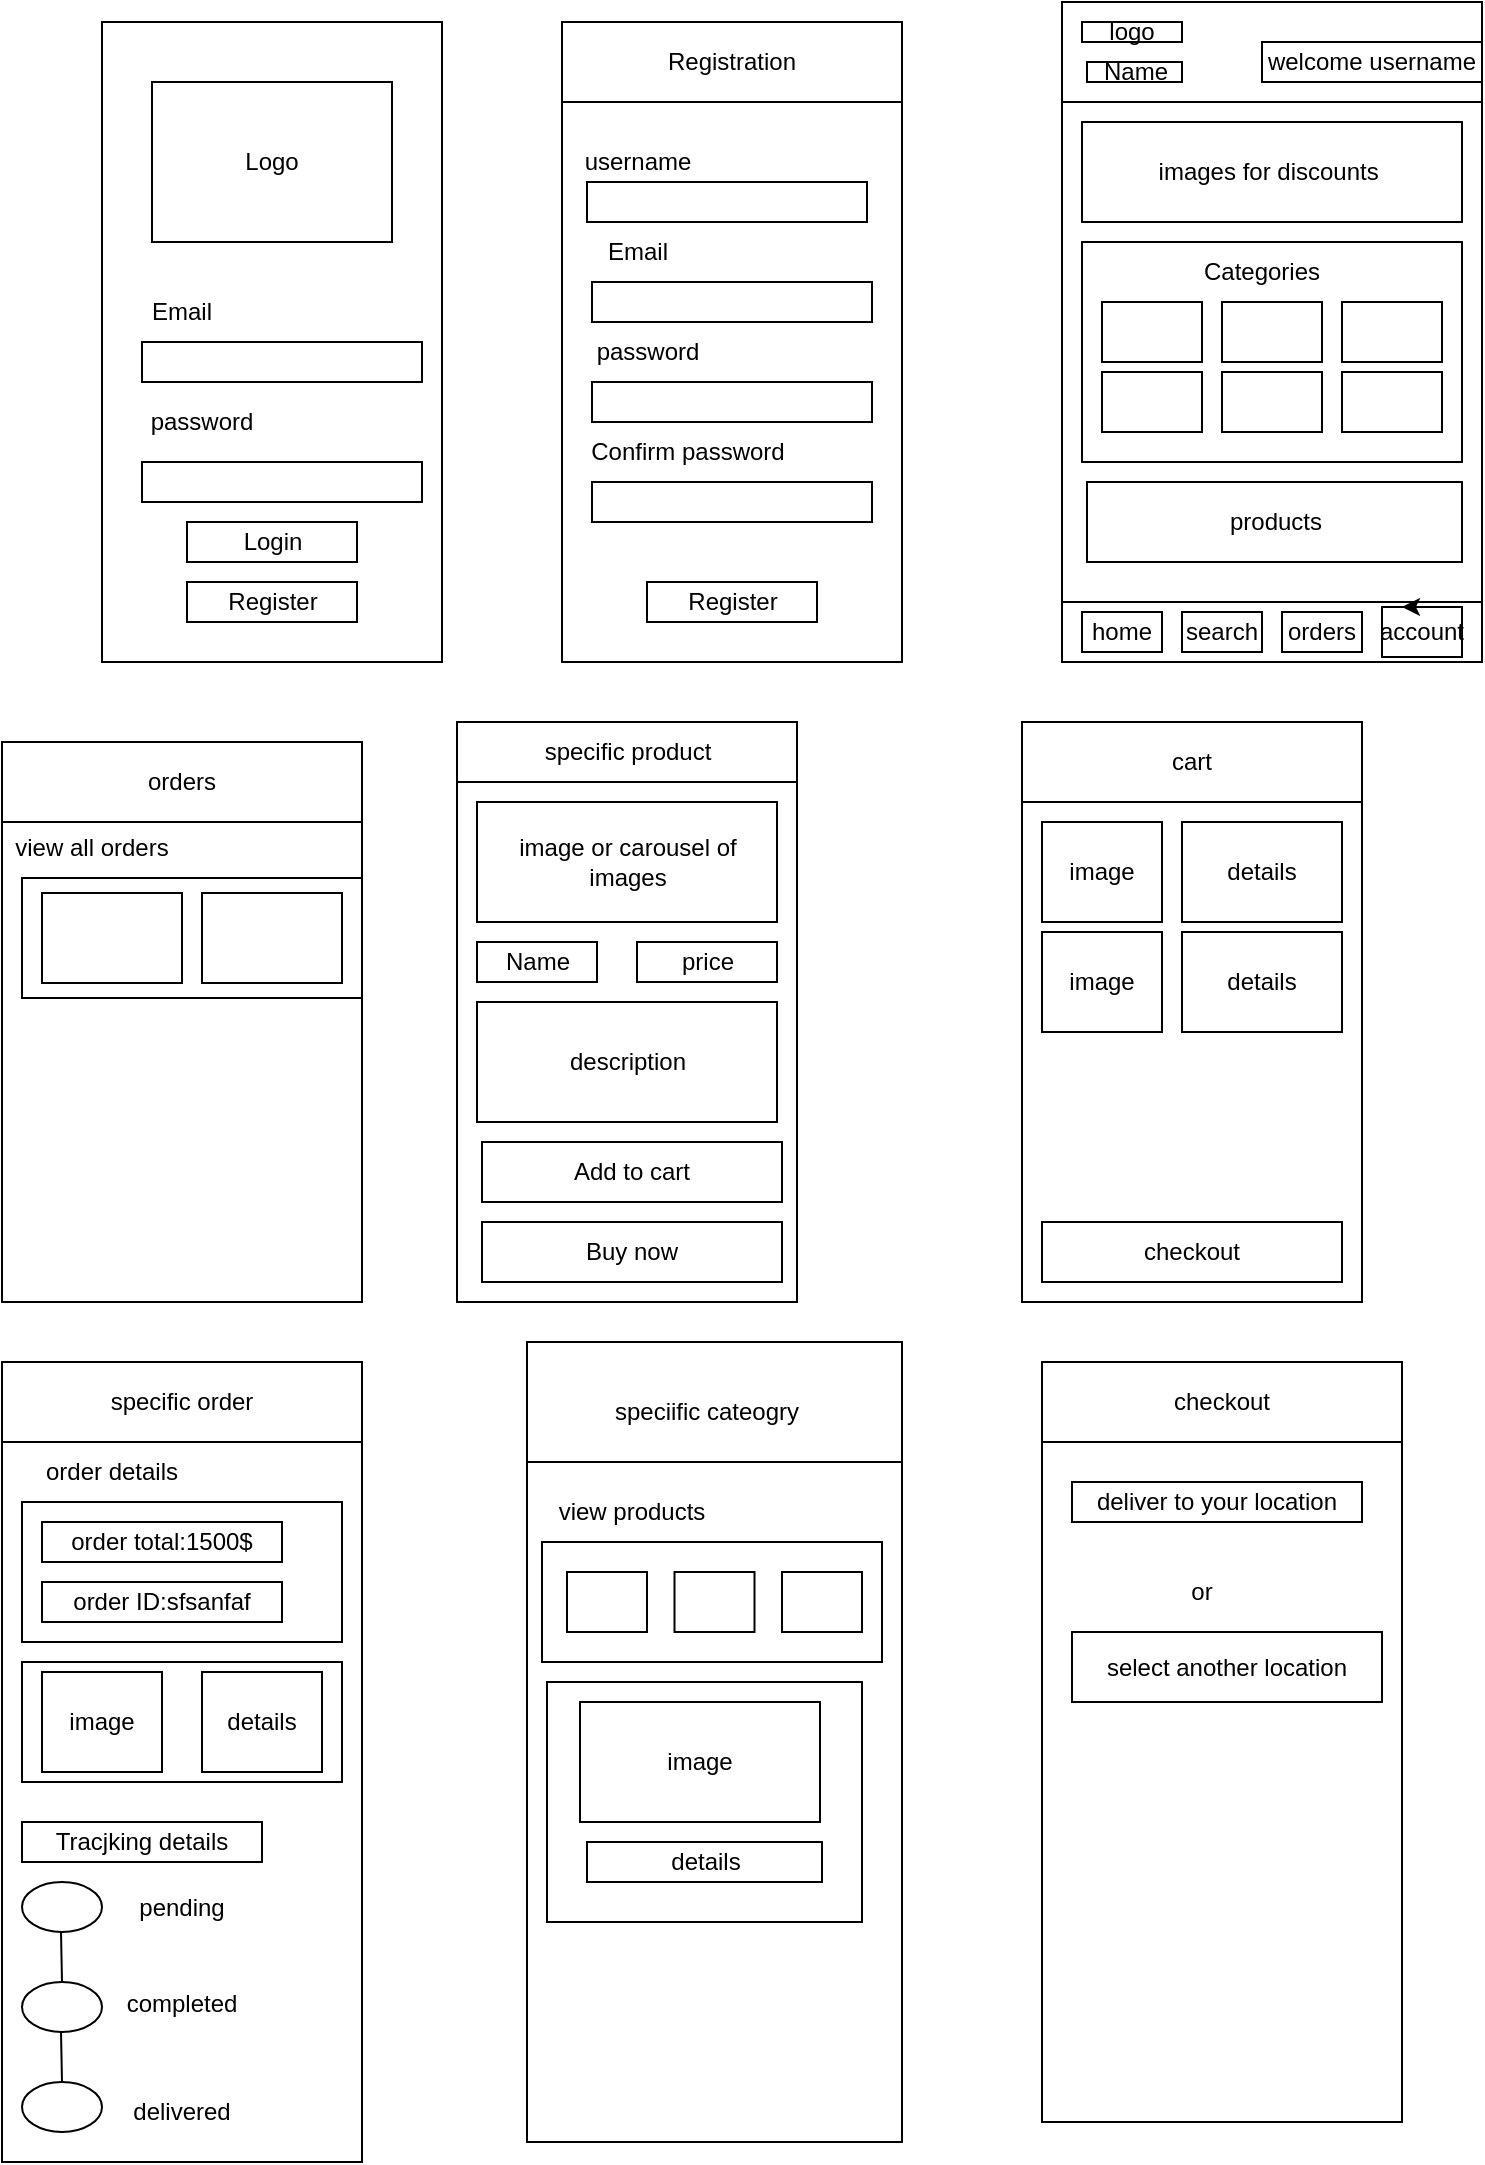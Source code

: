 <mxfile version="21.6.8" type="github">
  <diagram name="Page-1" id="VkHE4Ug3cIIBYCKV5hUv">
    <mxGraphModel dx="1050" dy="534" grid="1" gridSize="10" guides="1" tooltips="1" connect="1" arrows="1" fold="1" page="1" pageScale="1" pageWidth="850" pageHeight="1100" math="0" shadow="0">
      <root>
        <mxCell id="0" />
        <mxCell id="1" parent="0" />
        <mxCell id="_hF2o1rAvvt0nE-VuWkN-1" value="" style="rounded=0;whiteSpace=wrap;html=1;imageAspect=0;" vertex="1" parent="1">
          <mxGeometry x="80" y="100" width="170" height="320" as="geometry" />
        </mxCell>
        <mxCell id="_hF2o1rAvvt0nE-VuWkN-2" value="Logo" style="rounded=0;whiteSpace=wrap;html=1;" vertex="1" parent="1">
          <mxGeometry x="105" y="130" width="120" height="80" as="geometry" />
        </mxCell>
        <mxCell id="_hF2o1rAvvt0nE-VuWkN-3" value="Email" style="text;html=1;strokeColor=none;fillColor=none;align=center;verticalAlign=middle;whiteSpace=wrap;rounded=0;" vertex="1" parent="1">
          <mxGeometry x="90" y="240" width="60" height="10" as="geometry" />
        </mxCell>
        <mxCell id="_hF2o1rAvvt0nE-VuWkN-4" value="" style="rounded=0;whiteSpace=wrap;html=1;" vertex="1" parent="1">
          <mxGeometry x="100" y="260" width="140" height="20" as="geometry" />
        </mxCell>
        <mxCell id="_hF2o1rAvvt0nE-VuWkN-6" value="password" style="text;html=1;strokeColor=none;fillColor=none;align=center;verticalAlign=middle;whiteSpace=wrap;rounded=0;" vertex="1" parent="1">
          <mxGeometry x="100" y="290" width="60" height="20" as="geometry" />
        </mxCell>
        <mxCell id="_hF2o1rAvvt0nE-VuWkN-7" value="" style="rounded=0;whiteSpace=wrap;html=1;" vertex="1" parent="1">
          <mxGeometry x="100" y="320" width="140" height="20" as="geometry" />
        </mxCell>
        <mxCell id="_hF2o1rAvvt0nE-VuWkN-8" value="Login" style="rounded=0;whiteSpace=wrap;html=1;" vertex="1" parent="1">
          <mxGeometry x="122.5" y="350" width="85" height="20" as="geometry" />
        </mxCell>
        <mxCell id="_hF2o1rAvvt0nE-VuWkN-9" value="Register" style="rounded=0;whiteSpace=wrap;html=1;" vertex="1" parent="1">
          <mxGeometry x="122.5" y="380" width="85" height="20" as="geometry" />
        </mxCell>
        <mxCell id="_hF2o1rAvvt0nE-VuWkN-10" value="" style="rounded=0;whiteSpace=wrap;html=1;imageAspect=0;" vertex="1" parent="1">
          <mxGeometry x="310" y="100" width="170" height="320" as="geometry" />
        </mxCell>
        <mxCell id="_hF2o1rAvvt0nE-VuWkN-11" value="Registration" style="rounded=0;whiteSpace=wrap;html=1;" vertex="1" parent="1">
          <mxGeometry x="310" y="100" width="170" height="40" as="geometry" />
        </mxCell>
        <mxCell id="_hF2o1rAvvt0nE-VuWkN-13" value="" style="rounded=0;whiteSpace=wrap;html=1;" vertex="1" parent="1">
          <mxGeometry x="325" y="230" width="140" height="20" as="geometry" />
        </mxCell>
        <mxCell id="_hF2o1rAvvt0nE-VuWkN-14" value="password" style="text;html=1;strokeColor=none;fillColor=none;align=center;verticalAlign=middle;whiteSpace=wrap;rounded=0;" vertex="1" parent="1">
          <mxGeometry x="322.5" y="255" width="60" height="20" as="geometry" />
        </mxCell>
        <mxCell id="_hF2o1rAvvt0nE-VuWkN-15" value="" style="rounded=0;whiteSpace=wrap;html=1;" vertex="1" parent="1">
          <mxGeometry x="325" y="280" width="140" height="20" as="geometry" />
        </mxCell>
        <mxCell id="_hF2o1rAvvt0nE-VuWkN-17" value="Register" style="rounded=0;whiteSpace=wrap;html=1;" vertex="1" parent="1">
          <mxGeometry x="352.5" y="380" width="85" height="20" as="geometry" />
        </mxCell>
        <mxCell id="_hF2o1rAvvt0nE-VuWkN-19" value="Confirm password" style="text;html=1;strokeColor=none;fillColor=none;align=center;verticalAlign=middle;whiteSpace=wrap;rounded=0;" vertex="1" parent="1">
          <mxGeometry x="317.5" y="310" width="110" height="10" as="geometry" />
        </mxCell>
        <mxCell id="_hF2o1rAvvt0nE-VuWkN-20" value="" style="rounded=0;whiteSpace=wrap;html=1;" vertex="1" parent="1">
          <mxGeometry x="325" y="330" width="140" height="20" as="geometry" />
        </mxCell>
        <mxCell id="_hF2o1rAvvt0nE-VuWkN-23" value="Email" style="text;html=1;strokeColor=none;fillColor=none;align=center;verticalAlign=middle;whiteSpace=wrap;rounded=0;" vertex="1" parent="1">
          <mxGeometry x="317.5" y="210" width="60" height="10" as="geometry" />
        </mxCell>
        <mxCell id="_hF2o1rAvvt0nE-VuWkN-28" value="" style="rounded=0;whiteSpace=wrap;html=1;" vertex="1" parent="1">
          <mxGeometry x="322.5" y="180" width="140" height="20" as="geometry" />
        </mxCell>
        <mxCell id="_hF2o1rAvvt0nE-VuWkN-29" value="username" style="text;html=1;strokeColor=none;fillColor=none;align=center;verticalAlign=middle;whiteSpace=wrap;rounded=0;" vertex="1" parent="1">
          <mxGeometry x="317.5" y="165" width="60" height="10" as="geometry" />
        </mxCell>
        <mxCell id="_hF2o1rAvvt0nE-VuWkN-32" value="" style="rounded=0;whiteSpace=wrap;html=1;" vertex="1" parent="1">
          <mxGeometry x="560" y="100" width="210" height="320" as="geometry" />
        </mxCell>
        <mxCell id="_hF2o1rAvvt0nE-VuWkN-33" value="" style="rounded=0;whiteSpace=wrap;html=1;" vertex="1" parent="1">
          <mxGeometry x="560" y="90" width="210" height="50" as="geometry" />
        </mxCell>
        <mxCell id="_hF2o1rAvvt0nE-VuWkN-34" value="" style="rounded=0;whiteSpace=wrap;html=1;" vertex="1" parent="1">
          <mxGeometry x="560" y="390" width="210" height="30" as="geometry" />
        </mxCell>
        <mxCell id="_hF2o1rAvvt0nE-VuWkN-35" value="home" style="rounded=0;whiteSpace=wrap;html=1;" vertex="1" parent="1">
          <mxGeometry x="570" y="395" width="40" height="20" as="geometry" />
        </mxCell>
        <mxCell id="_hF2o1rAvvt0nE-VuWkN-37" value="search" style="rounded=0;whiteSpace=wrap;html=1;" vertex="1" parent="1">
          <mxGeometry x="620" y="395" width="40" height="20" as="geometry" />
        </mxCell>
        <mxCell id="_hF2o1rAvvt0nE-VuWkN-38" value="orders" style="rounded=0;whiteSpace=wrap;html=1;" vertex="1" parent="1">
          <mxGeometry x="670" y="395" width="40" height="20" as="geometry" />
        </mxCell>
        <mxCell id="_hF2o1rAvvt0nE-VuWkN-39" value="account" style="rounded=0;whiteSpace=wrap;html=1;" vertex="1" parent="1">
          <mxGeometry x="720" y="392.5" width="40" height="25" as="geometry" />
        </mxCell>
        <mxCell id="_hF2o1rAvvt0nE-VuWkN-40" value="images for discounts&amp;nbsp;" style="rounded=0;whiteSpace=wrap;html=1;" vertex="1" parent="1">
          <mxGeometry x="570" y="150" width="190" height="50" as="geometry" />
        </mxCell>
        <mxCell id="_hF2o1rAvvt0nE-VuWkN-41" style="edgeStyle=orthogonalEdgeStyle;rounded=0;orthogonalLoop=1;jettySize=auto;html=1;exitX=0.5;exitY=0;exitDx=0;exitDy=0;entryX=0.25;entryY=0;entryDx=0;entryDy=0;" edge="1" parent="1" source="_hF2o1rAvvt0nE-VuWkN-39" target="_hF2o1rAvvt0nE-VuWkN-39">
          <mxGeometry relative="1" as="geometry" />
        </mxCell>
        <mxCell id="_hF2o1rAvvt0nE-VuWkN-43" value="" style="rounded=0;whiteSpace=wrap;html=1;" vertex="1" parent="1">
          <mxGeometry x="570" y="210" width="190" height="110" as="geometry" />
        </mxCell>
        <mxCell id="_hF2o1rAvvt0nE-VuWkN-44" value="" style="rounded=0;whiteSpace=wrap;html=1;" vertex="1" parent="1">
          <mxGeometry x="580" y="240" width="50" height="30" as="geometry" />
        </mxCell>
        <mxCell id="_hF2o1rAvvt0nE-VuWkN-45" value="" style="rounded=0;whiteSpace=wrap;html=1;" vertex="1" parent="1">
          <mxGeometry x="580" y="275" width="50" height="30" as="geometry" />
        </mxCell>
        <mxCell id="_hF2o1rAvvt0nE-VuWkN-46" value="" style="rounded=0;whiteSpace=wrap;html=1;" vertex="1" parent="1">
          <mxGeometry x="700" y="275" width="50" height="30" as="geometry" />
        </mxCell>
        <mxCell id="_hF2o1rAvvt0nE-VuWkN-47" value="" style="rounded=0;whiteSpace=wrap;html=1;" vertex="1" parent="1">
          <mxGeometry x="700" y="240" width="50" height="30" as="geometry" />
        </mxCell>
        <mxCell id="_hF2o1rAvvt0nE-VuWkN-48" value="" style="rounded=0;whiteSpace=wrap;html=1;" vertex="1" parent="1">
          <mxGeometry x="640" y="240" width="50" height="30" as="geometry" />
        </mxCell>
        <mxCell id="_hF2o1rAvvt0nE-VuWkN-49" value="" style="rounded=0;whiteSpace=wrap;html=1;" vertex="1" parent="1">
          <mxGeometry x="640" y="275" width="50" height="30" as="geometry" />
        </mxCell>
        <mxCell id="_hF2o1rAvvt0nE-VuWkN-50" value="Categories" style="text;html=1;strokeColor=none;fillColor=none;align=center;verticalAlign=middle;whiteSpace=wrap;rounded=0;" vertex="1" parent="1">
          <mxGeometry x="630" y="210" width="60" height="30" as="geometry" />
        </mxCell>
        <mxCell id="_hF2o1rAvvt0nE-VuWkN-51" value="logo" style="rounded=0;whiteSpace=wrap;html=1;" vertex="1" parent="1">
          <mxGeometry x="570" y="100" width="50" height="10" as="geometry" />
        </mxCell>
        <mxCell id="_hF2o1rAvvt0nE-VuWkN-52" value="Name" style="rounded=0;whiteSpace=wrap;html=1;" vertex="1" parent="1">
          <mxGeometry x="572.5" y="120" width="47.5" height="10" as="geometry" />
        </mxCell>
        <mxCell id="_hF2o1rAvvt0nE-VuWkN-55" value="products" style="rounded=0;whiteSpace=wrap;html=1;" vertex="1" parent="1">
          <mxGeometry x="572.5" y="330" width="187.5" height="40" as="geometry" />
        </mxCell>
        <mxCell id="_hF2o1rAvvt0nE-VuWkN-56" value="welcome username" style="rounded=0;whiteSpace=wrap;html=1;" vertex="1" parent="1">
          <mxGeometry x="660" y="110" width="110" height="20" as="geometry" />
        </mxCell>
        <mxCell id="_hF2o1rAvvt0nE-VuWkN-57" value="" style="rounded=0;whiteSpace=wrap;html=1;" vertex="1" parent="1">
          <mxGeometry x="257.5" y="450" width="170" height="290" as="geometry" />
        </mxCell>
        <mxCell id="_hF2o1rAvvt0nE-VuWkN-58" value="specific product" style="rounded=0;whiteSpace=wrap;html=1;" vertex="1" parent="1">
          <mxGeometry x="257.5" y="450" width="170" height="30" as="geometry" />
        </mxCell>
        <mxCell id="_hF2o1rAvvt0nE-VuWkN-59" value="image or carousel of images" style="rounded=0;whiteSpace=wrap;html=1;" vertex="1" parent="1">
          <mxGeometry x="267.5" y="490" width="150" height="60" as="geometry" />
        </mxCell>
        <mxCell id="_hF2o1rAvvt0nE-VuWkN-60" value="Name" style="rounded=0;whiteSpace=wrap;html=1;" vertex="1" parent="1">
          <mxGeometry x="267.5" y="560" width="60" height="20" as="geometry" />
        </mxCell>
        <mxCell id="_hF2o1rAvvt0nE-VuWkN-61" value="price" style="rounded=0;whiteSpace=wrap;html=1;" vertex="1" parent="1">
          <mxGeometry x="347.5" y="560" width="70" height="20" as="geometry" />
        </mxCell>
        <mxCell id="_hF2o1rAvvt0nE-VuWkN-62" value="description" style="rounded=0;whiteSpace=wrap;html=1;" vertex="1" parent="1">
          <mxGeometry x="267.5" y="590" width="150" height="60" as="geometry" />
        </mxCell>
        <mxCell id="_hF2o1rAvvt0nE-VuWkN-63" value="Add to cart" style="rounded=0;whiteSpace=wrap;html=1;" vertex="1" parent="1">
          <mxGeometry x="270" y="660" width="150" height="30" as="geometry" />
        </mxCell>
        <mxCell id="_hF2o1rAvvt0nE-VuWkN-65" value="" style="rounded=0;whiteSpace=wrap;html=1;" vertex="1" parent="1">
          <mxGeometry x="540" y="450" width="170" height="290" as="geometry" />
        </mxCell>
        <mxCell id="_hF2o1rAvvt0nE-VuWkN-66" value="cart" style="rounded=0;whiteSpace=wrap;html=1;" vertex="1" parent="1">
          <mxGeometry x="540" y="450" width="170" height="40" as="geometry" />
        </mxCell>
        <mxCell id="_hF2o1rAvvt0nE-VuWkN-67" value="image" style="rounded=0;whiteSpace=wrap;html=1;" vertex="1" parent="1">
          <mxGeometry x="550" y="500" width="60" height="50" as="geometry" />
        </mxCell>
        <mxCell id="_hF2o1rAvvt0nE-VuWkN-68" value="details" style="rounded=0;whiteSpace=wrap;html=1;" vertex="1" parent="1">
          <mxGeometry x="620" y="500" width="80" height="50" as="geometry" />
        </mxCell>
        <mxCell id="_hF2o1rAvvt0nE-VuWkN-70" value="image" style="rounded=0;whiteSpace=wrap;html=1;" vertex="1" parent="1">
          <mxGeometry x="550" y="555" width="60" height="50" as="geometry" />
        </mxCell>
        <mxCell id="_hF2o1rAvvt0nE-VuWkN-71" value="details" style="rounded=0;whiteSpace=wrap;html=1;" vertex="1" parent="1">
          <mxGeometry x="620" y="555" width="80" height="50" as="geometry" />
        </mxCell>
        <mxCell id="_hF2o1rAvvt0nE-VuWkN-72" value="checkout" style="rounded=0;whiteSpace=wrap;html=1;" vertex="1" parent="1">
          <mxGeometry x="550" y="700" width="150" height="30" as="geometry" />
        </mxCell>
        <mxCell id="_hF2o1rAvvt0nE-VuWkN-73" value="Buy now" style="rounded=0;whiteSpace=wrap;html=1;" vertex="1" parent="1">
          <mxGeometry x="270" y="700" width="150" height="30" as="geometry" />
        </mxCell>
        <mxCell id="_hF2o1rAvvt0nE-VuWkN-74" value="" style="rounded=0;whiteSpace=wrap;html=1;" vertex="1" parent="1">
          <mxGeometry x="30" y="460" width="180" height="280" as="geometry" />
        </mxCell>
        <mxCell id="_hF2o1rAvvt0nE-VuWkN-75" value="orders" style="rounded=0;whiteSpace=wrap;html=1;" vertex="1" parent="1">
          <mxGeometry x="30" y="460" width="180" height="40" as="geometry" />
        </mxCell>
        <mxCell id="_hF2o1rAvvt0nE-VuWkN-76" value="" style="rounded=0;whiteSpace=wrap;html=1;" vertex="1" parent="1">
          <mxGeometry x="40" y="528" width="170" height="60" as="geometry" />
        </mxCell>
        <mxCell id="_hF2o1rAvvt0nE-VuWkN-77" value="" style="rounded=0;whiteSpace=wrap;html=1;" vertex="1" parent="1">
          <mxGeometry x="50" y="535.5" width="70" height="45" as="geometry" />
        </mxCell>
        <mxCell id="_hF2o1rAvvt0nE-VuWkN-78" value="view all orders" style="text;html=1;strokeColor=none;fillColor=none;align=center;verticalAlign=middle;whiteSpace=wrap;rounded=0;" vertex="1" parent="1">
          <mxGeometry x="30" y="498" width="90" height="30" as="geometry" />
        </mxCell>
        <mxCell id="_hF2o1rAvvt0nE-VuWkN-80" value="" style="rounded=0;whiteSpace=wrap;html=1;" vertex="1" parent="1">
          <mxGeometry x="130" y="535.5" width="70" height="45" as="geometry" />
        </mxCell>
        <mxCell id="_hF2o1rAvvt0nE-VuWkN-81" value="" style="rounded=0;whiteSpace=wrap;html=1;" vertex="1" parent="1">
          <mxGeometry x="30" y="770" width="180" height="400" as="geometry" />
        </mxCell>
        <mxCell id="_hF2o1rAvvt0nE-VuWkN-82" value="specific order" style="rounded=0;whiteSpace=wrap;html=1;" vertex="1" parent="1">
          <mxGeometry x="30" y="770" width="180" height="40" as="geometry" />
        </mxCell>
        <mxCell id="_hF2o1rAvvt0nE-VuWkN-83" value="" style="rounded=0;whiteSpace=wrap;html=1;" vertex="1" parent="1">
          <mxGeometry x="40" y="840" width="160" height="70" as="geometry" />
        </mxCell>
        <mxCell id="_hF2o1rAvvt0nE-VuWkN-84" value="order details" style="text;html=1;strokeColor=none;fillColor=none;align=center;verticalAlign=middle;whiteSpace=wrap;rounded=0;" vertex="1" parent="1">
          <mxGeometry x="40" y="810" width="90" height="30" as="geometry" />
        </mxCell>
        <mxCell id="_hF2o1rAvvt0nE-VuWkN-88" value="order total:1500$" style="rounded=0;whiteSpace=wrap;html=1;" vertex="1" parent="1">
          <mxGeometry x="50" y="850" width="120" height="20" as="geometry" />
        </mxCell>
        <mxCell id="_hF2o1rAvvt0nE-VuWkN-89" value="order ID:sfsanfaf" style="rounded=0;whiteSpace=wrap;html=1;" vertex="1" parent="1">
          <mxGeometry x="50" y="880" width="120" height="20" as="geometry" />
        </mxCell>
        <mxCell id="_hF2o1rAvvt0nE-VuWkN-91" value="" style="rounded=0;whiteSpace=wrap;html=1;" vertex="1" parent="1">
          <mxGeometry x="40" y="920" width="160" height="60" as="geometry" />
        </mxCell>
        <mxCell id="_hF2o1rAvvt0nE-VuWkN-92" value="image" style="rounded=0;whiteSpace=wrap;html=1;" vertex="1" parent="1">
          <mxGeometry x="50" y="925" width="60" height="50" as="geometry" />
        </mxCell>
        <mxCell id="_hF2o1rAvvt0nE-VuWkN-94" value="details" style="rounded=0;whiteSpace=wrap;html=1;" vertex="1" parent="1">
          <mxGeometry x="130" y="925" width="60" height="50" as="geometry" />
        </mxCell>
        <mxCell id="_hF2o1rAvvt0nE-VuWkN-96" value="" style="rounded=0;whiteSpace=wrap;html=1;" vertex="1" parent="1">
          <mxGeometry x="40" y="920" width="160" height="60" as="geometry" />
        </mxCell>
        <mxCell id="_hF2o1rAvvt0nE-VuWkN-97" value="image" style="rounded=0;whiteSpace=wrap;html=1;" vertex="1" parent="1">
          <mxGeometry x="50" y="925" width="60" height="50" as="geometry" />
        </mxCell>
        <mxCell id="_hF2o1rAvvt0nE-VuWkN-98" value="details" style="rounded=0;whiteSpace=wrap;html=1;" vertex="1" parent="1">
          <mxGeometry x="130" y="925" width="60" height="50" as="geometry" />
        </mxCell>
        <mxCell id="_hF2o1rAvvt0nE-VuWkN-106" value="Tracjking details" style="rounded=0;whiteSpace=wrap;html=1;" vertex="1" parent="1">
          <mxGeometry x="40" y="1000" width="120" height="20" as="geometry" />
        </mxCell>
        <mxCell id="_hF2o1rAvvt0nE-VuWkN-107" value="" style="ellipse;whiteSpace=wrap;html=1;" vertex="1" parent="1">
          <mxGeometry x="40" y="1030" width="40" height="25" as="geometry" />
        </mxCell>
        <mxCell id="_hF2o1rAvvt0nE-VuWkN-108" value="pending" style="text;html=1;strokeColor=none;fillColor=none;align=center;verticalAlign=middle;whiteSpace=wrap;rounded=0;" vertex="1" parent="1">
          <mxGeometry x="90" y="1032.5" width="60" height="20" as="geometry" />
        </mxCell>
        <mxCell id="_hF2o1rAvvt0nE-VuWkN-109" value="" style="endArrow=none;html=1;rounded=0;" edge="1" parent="1">
          <mxGeometry width="50" height="50" relative="1" as="geometry">
            <mxPoint x="60" y="1080" as="sourcePoint" />
            <mxPoint x="59.5" y="1055" as="targetPoint" />
          </mxGeometry>
        </mxCell>
        <mxCell id="_hF2o1rAvvt0nE-VuWkN-110" value="" style="ellipse;whiteSpace=wrap;html=1;" vertex="1" parent="1">
          <mxGeometry x="40" y="1080" width="40" height="25" as="geometry" />
        </mxCell>
        <mxCell id="_hF2o1rAvvt0nE-VuWkN-111" value="completed" style="text;html=1;strokeColor=none;fillColor=none;align=center;verticalAlign=middle;whiteSpace=wrap;rounded=0;" vertex="1" parent="1">
          <mxGeometry x="90" y="1080" width="60" height="22" as="geometry" />
        </mxCell>
        <mxCell id="_hF2o1rAvvt0nE-VuWkN-113" value="" style="ellipse;whiteSpace=wrap;html=1;" vertex="1" parent="1">
          <mxGeometry x="40" y="1130" width="40" height="25" as="geometry" />
        </mxCell>
        <mxCell id="_hF2o1rAvvt0nE-VuWkN-115" value="" style="endArrow=none;html=1;rounded=0;" edge="1" parent="1">
          <mxGeometry width="50" height="50" relative="1" as="geometry">
            <mxPoint x="60" y="1130" as="sourcePoint" />
            <mxPoint x="59.5" y="1105" as="targetPoint" />
            <Array as="points" />
          </mxGeometry>
        </mxCell>
        <mxCell id="_hF2o1rAvvt0nE-VuWkN-116" value="delivered" style="text;html=1;strokeColor=none;fillColor=none;align=center;verticalAlign=middle;whiteSpace=wrap;rounded=0;" vertex="1" parent="1">
          <mxGeometry x="90" y="1130" width="60" height="30" as="geometry" />
        </mxCell>
        <mxCell id="_hF2o1rAvvt0nE-VuWkN-117" value="" style="rounded=0;whiteSpace=wrap;html=1;" vertex="1" parent="1">
          <mxGeometry x="292.5" y="760" width="187.5" height="400" as="geometry" />
        </mxCell>
        <mxCell id="_hF2o1rAvvt0nE-VuWkN-118" value="" style="rounded=0;whiteSpace=wrap;html=1;" vertex="1" parent="1">
          <mxGeometry x="292.5" y="760" width="187.5" height="60" as="geometry" />
        </mxCell>
        <mxCell id="_hF2o1rAvvt0nE-VuWkN-119" value="speciific cateogry" style="text;html=1;strokeColor=none;fillColor=none;align=center;verticalAlign=middle;whiteSpace=wrap;rounded=0;" vertex="1" parent="1">
          <mxGeometry x="326.25" y="780" width="112.5" height="30" as="geometry" />
        </mxCell>
        <mxCell id="_hF2o1rAvvt0nE-VuWkN-121" value="" style="rounded=0;whiteSpace=wrap;html=1;" vertex="1" parent="1">
          <mxGeometry x="300" y="860" width="170" height="60" as="geometry" />
        </mxCell>
        <mxCell id="_hF2o1rAvvt0nE-VuWkN-122" value="view products" style="text;html=1;strokeColor=none;fillColor=none;align=center;verticalAlign=middle;whiteSpace=wrap;rounded=0;" vertex="1" parent="1">
          <mxGeometry x="300" y="830" width="90" height="30" as="geometry" />
        </mxCell>
        <mxCell id="_hF2o1rAvvt0nE-VuWkN-123" value="" style="rounded=0;whiteSpace=wrap;html=1;" vertex="1" parent="1">
          <mxGeometry x="312.5" y="875" width="40" height="30" as="geometry" />
        </mxCell>
        <mxCell id="_hF2o1rAvvt0nE-VuWkN-124" value="" style="rounded=0;whiteSpace=wrap;html=1;" vertex="1" parent="1">
          <mxGeometry x="366.25" y="875" width="40" height="30" as="geometry" />
        </mxCell>
        <mxCell id="_hF2o1rAvvt0nE-VuWkN-125" value="" style="rounded=0;whiteSpace=wrap;html=1;" vertex="1" parent="1">
          <mxGeometry x="420" y="875" width="40" height="30" as="geometry" />
        </mxCell>
        <mxCell id="_hF2o1rAvvt0nE-VuWkN-126" value="" style="rounded=0;whiteSpace=wrap;html=1;" vertex="1" parent="1">
          <mxGeometry x="302.5" y="930" width="157.5" height="120" as="geometry" />
        </mxCell>
        <mxCell id="_hF2o1rAvvt0nE-VuWkN-130" value="image" style="rounded=0;whiteSpace=wrap;html=1;" vertex="1" parent="1">
          <mxGeometry x="319" y="940" width="120" height="60" as="geometry" />
        </mxCell>
        <mxCell id="_hF2o1rAvvt0nE-VuWkN-131" value="details" style="rounded=0;whiteSpace=wrap;html=1;" vertex="1" parent="1">
          <mxGeometry x="322.5" y="1010" width="117.5" height="20" as="geometry" />
        </mxCell>
        <mxCell id="_hF2o1rAvvt0nE-VuWkN-134" value="" style="rounded=0;whiteSpace=wrap;html=1;" vertex="1" parent="1">
          <mxGeometry x="550" y="770" width="180" height="380" as="geometry" />
        </mxCell>
        <mxCell id="_hF2o1rAvvt0nE-VuWkN-135" value="checkout" style="rounded=0;whiteSpace=wrap;html=1;" vertex="1" parent="1">
          <mxGeometry x="550" y="770" width="180" height="40" as="geometry" />
        </mxCell>
        <mxCell id="_hF2o1rAvvt0nE-VuWkN-136" value="deliver to your location" style="rounded=0;whiteSpace=wrap;html=1;" vertex="1" parent="1">
          <mxGeometry x="565" y="830" width="145" height="20" as="geometry" />
        </mxCell>
        <mxCell id="_hF2o1rAvvt0nE-VuWkN-137" value="or" style="text;html=1;strokeColor=none;fillColor=none;align=center;verticalAlign=middle;whiteSpace=wrap;rounded=0;" vertex="1" parent="1">
          <mxGeometry x="600" y="870" width="60" height="30" as="geometry" />
        </mxCell>
        <mxCell id="_hF2o1rAvvt0nE-VuWkN-138" value="select another location" style="rounded=0;whiteSpace=wrap;html=1;" vertex="1" parent="1">
          <mxGeometry x="565" y="905" width="155" height="35" as="geometry" />
        </mxCell>
      </root>
    </mxGraphModel>
  </diagram>
</mxfile>
